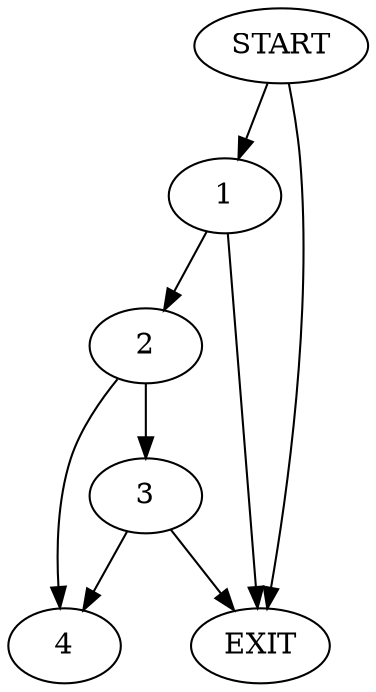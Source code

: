 digraph { 
0 [label="START"];
1;
2;
3;
4;
5[label="EXIT"];
0 -> 5;
0 -> 1;
1 -> 5;
1 -> 2;
2 -> 3;
2 -> 4;
3 -> 5;
3 -> 4;
}